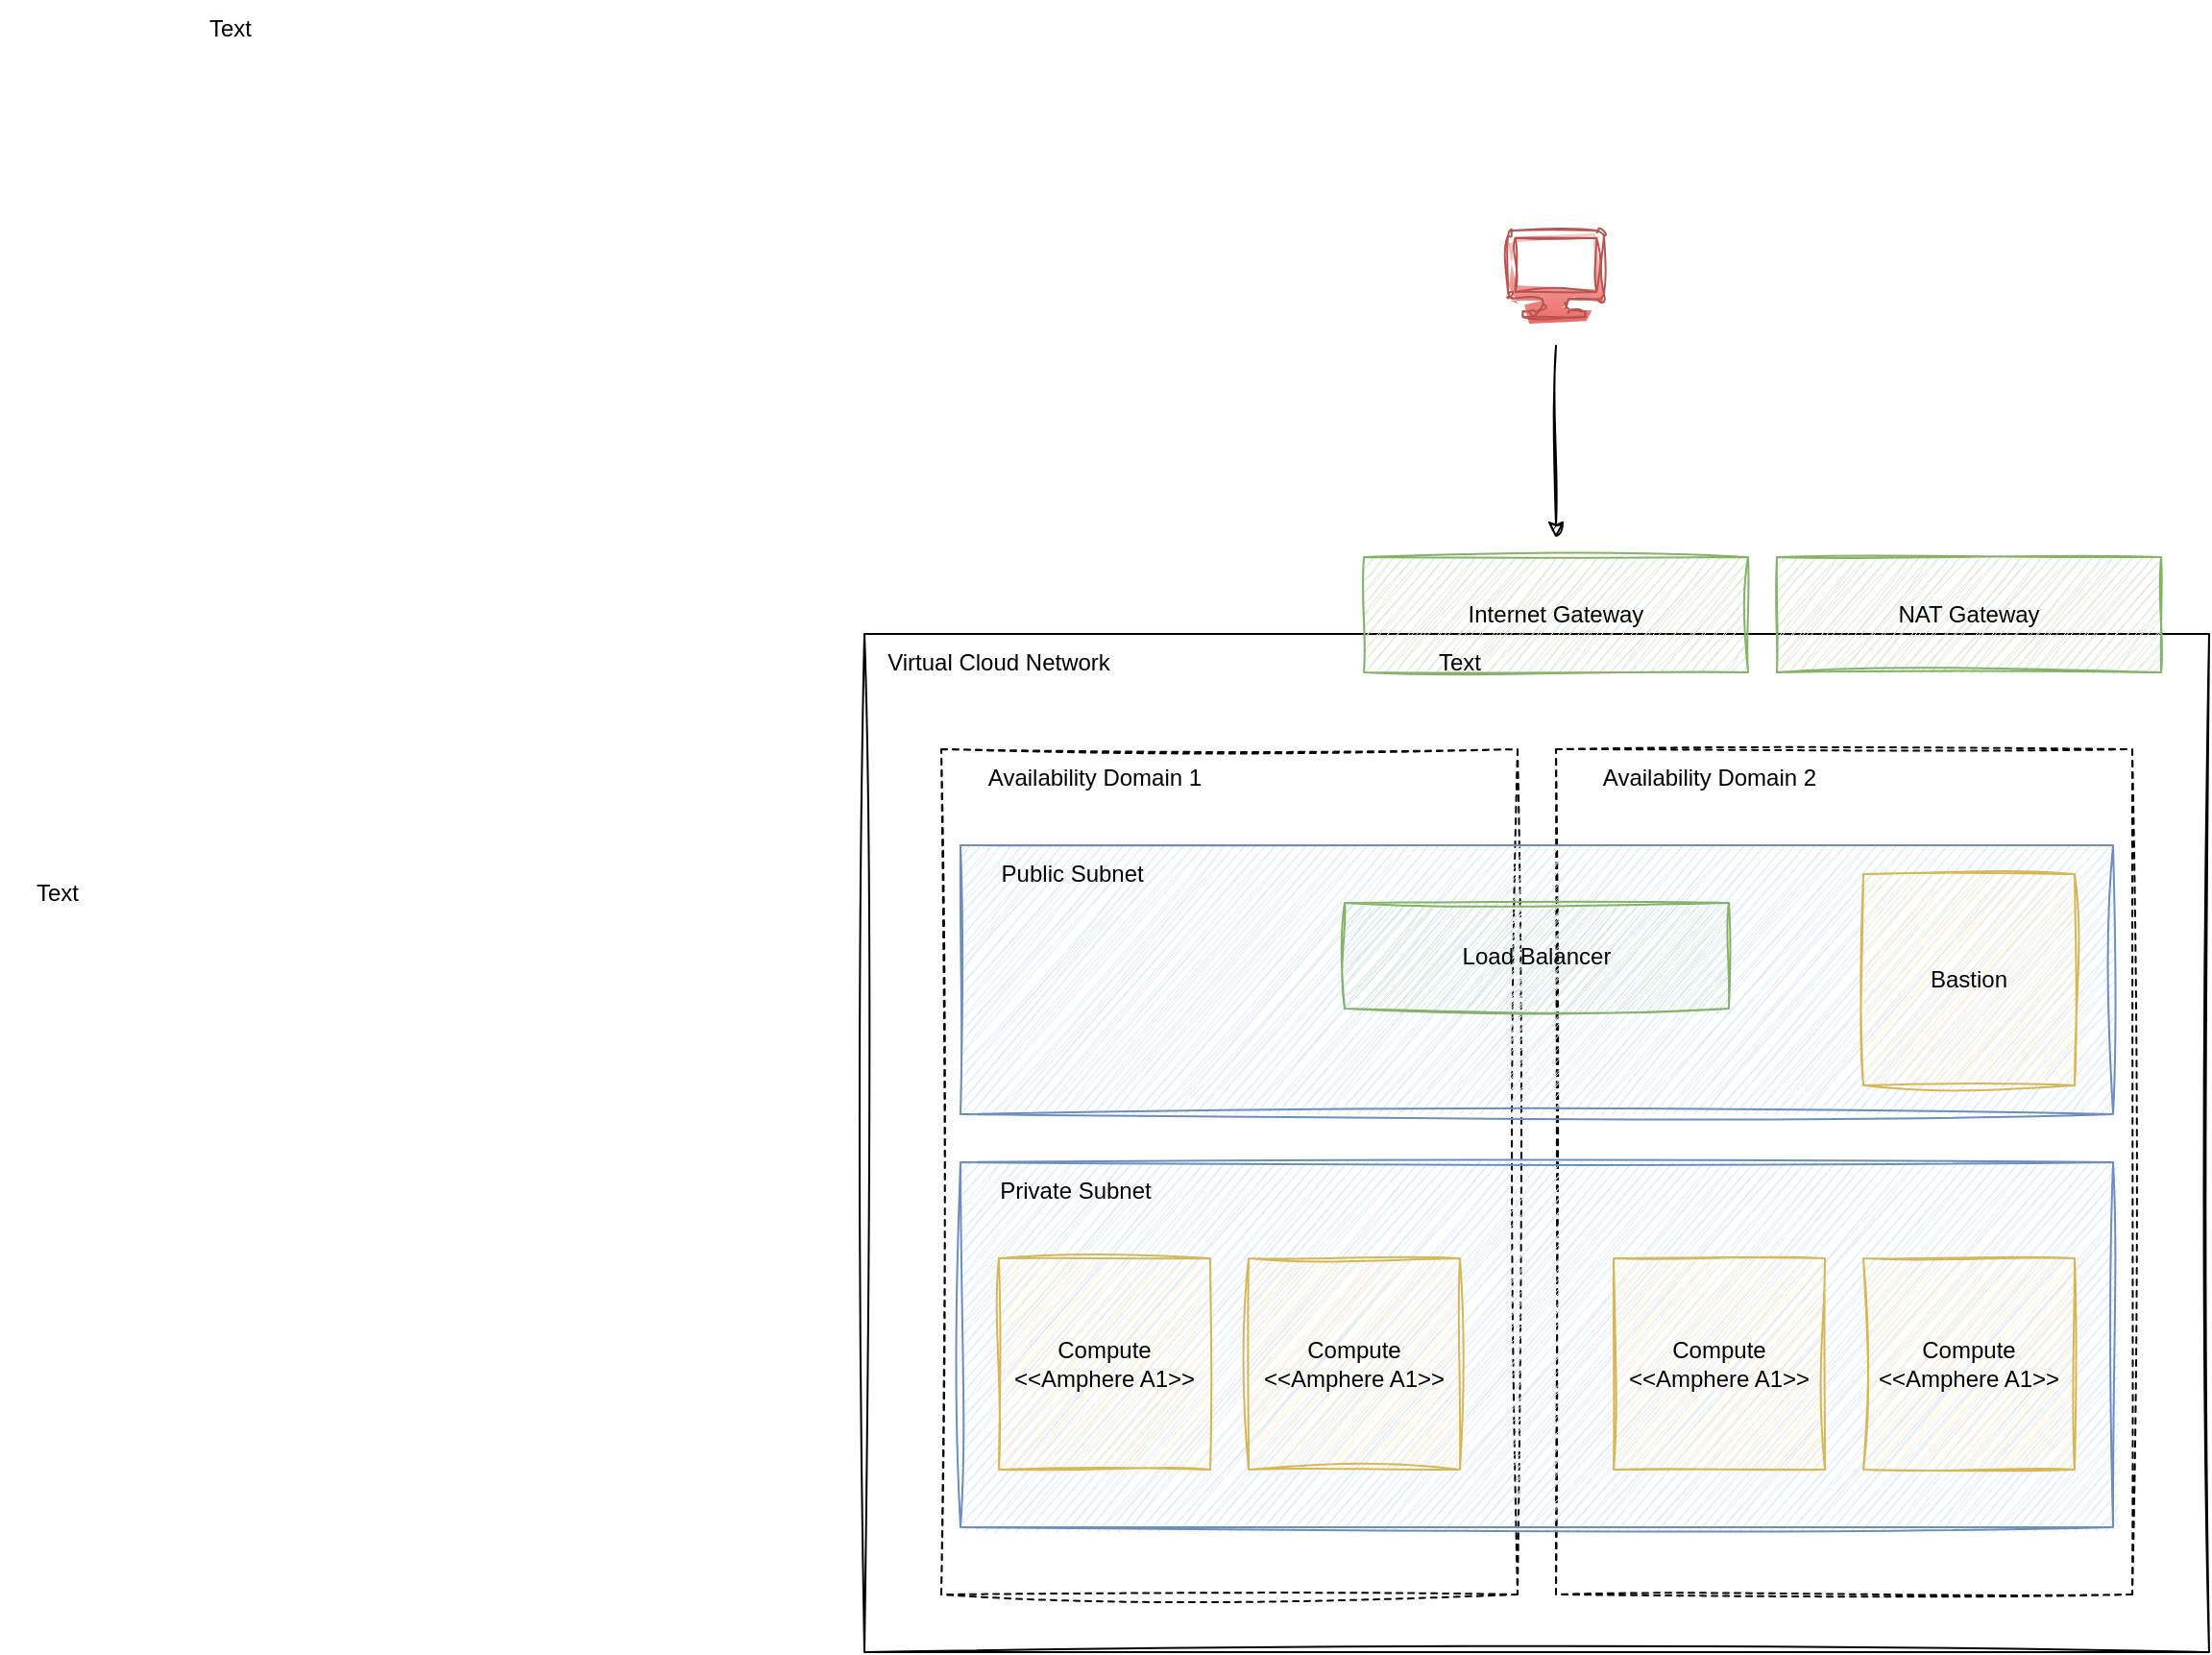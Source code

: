 <mxfile version="22.1.22" type="embed">
  <diagram name="Page-1" id="G_nZHgjRBSkkGds4IOXa">
    <mxGraphModel dx="2503" dy="2304" grid="1" gridSize="10" guides="1" tooltips="1" connect="1" arrows="1" fold="1" page="1" pageScale="1" pageWidth="827" pageHeight="1169" math="0" shadow="0">
      <root>
        <mxCell id="0" />
        <mxCell id="1" parent="0" />
        <mxCell id="_lgmHMdYkE0-OqMp8Hoj-1" value="" style="rounded=0;whiteSpace=wrap;html=1;sketch=1;curveFitting=1;jiggle=2;" parent="1" vertex="1">
          <mxGeometry x="100" y="250" width="700" height="530" as="geometry" />
        </mxCell>
        <mxCell id="_lgmHMdYkE0-OqMp8Hoj-28" value="" style="rounded=0;whiteSpace=wrap;html=1;sketch=1;curveFitting=1;jiggle=2;dashed=1;fillColor=none;" parent="1" vertex="1">
          <mxGeometry x="460" y="310" width="300" height="440" as="geometry" />
        </mxCell>
        <mxCell id="_lgmHMdYkE0-OqMp8Hoj-5" value="Virtual Cloud Network" style="text;html=1;align=center;verticalAlign=middle;whiteSpace=wrap;rounded=0;labelPosition=center;verticalLabelPosition=middle;" parent="1" vertex="1">
          <mxGeometry x="110" y="250" width="120" height="30" as="geometry" />
        </mxCell>
        <mxCell id="_lgmHMdYkE0-OqMp8Hoj-23" value="" style="rounded=0;whiteSpace=wrap;html=1;sketch=1;curveFitting=1;jiggle=2;dashed=1;" parent="1" vertex="1">
          <mxGeometry x="140" y="310" width="300" height="440" as="geometry" />
        </mxCell>
        <mxCell id="_lgmHMdYkE0-OqMp8Hoj-3" value="" style="rounded=0;whiteSpace=wrap;html=1;fillColor=#dae8fc;strokeColor=#6c8ebf;sketch=1;curveFitting=1;jiggle=2;" parent="1" vertex="1">
          <mxGeometry x="150" y="525" width="600" height="190" as="geometry" />
        </mxCell>
        <mxCell id="_lgmHMdYkE0-OqMp8Hoj-6" value="Private Subnet" style="text;html=1;align=center;verticalAlign=middle;whiteSpace=wrap;rounded=0;" parent="1" vertex="1">
          <mxGeometry x="100" y="525" width="220" height="30" as="geometry" />
        </mxCell>
        <mxCell id="_lgmHMdYkE0-OqMp8Hoj-8" value="Compute &amp;lt;&amp;lt;Amphere A1&amp;gt;&amp;gt;" style="whiteSpace=wrap;html=1;aspect=fixed;fillColor=#fff2cc;strokeColor=#d6b656;sketch=1;curveFitting=1;jiggle=2;" parent="1" vertex="1">
          <mxGeometry x="170" y="575" width="110" height="110" as="geometry" />
        </mxCell>
        <mxCell id="_lgmHMdYkE0-OqMp8Hoj-13" value="Compute &amp;lt;&amp;lt;Amphere A1&amp;gt;&amp;gt;" style="whiteSpace=wrap;html=1;aspect=fixed;fillColor=#fff2cc;strokeColor=#d6b656;sketch=1;curveFitting=1;jiggle=2;" parent="1" vertex="1">
          <mxGeometry x="490" y="575" width="110" height="110" as="geometry" />
        </mxCell>
        <mxCell id="_lgmHMdYkE0-OqMp8Hoj-14" value="Compute &amp;lt;&amp;lt;Amphere A1&amp;gt;&amp;gt;" style="whiteSpace=wrap;html=1;aspect=fixed;fillColor=#fff2cc;strokeColor=#d6b656;sketch=1;curveFitting=1;jiggle=2;" parent="1" vertex="1">
          <mxGeometry x="300" y="575" width="110" height="110" as="geometry" />
        </mxCell>
        <mxCell id="_lgmHMdYkE0-OqMp8Hoj-15" value="Compute &amp;lt;&amp;lt;Amphere A1&amp;gt;&amp;gt;" style="whiteSpace=wrap;html=1;aspect=fixed;fillColor=#fff2cc;strokeColor=#d6b656;sketch=1;curveFitting=1;jiggle=2;" parent="1" vertex="1">
          <mxGeometry x="620" y="575" width="110" height="110" as="geometry" />
        </mxCell>
        <mxCell id="_lgmHMdYkE0-OqMp8Hoj-21" value="" style="rounded=0;whiteSpace=wrap;html=1;fillColor=#dae8fc;strokeColor=#6c8ebf;sketch=1;curveFitting=1;jiggle=2;" parent="1" vertex="1">
          <mxGeometry x="150" y="360" width="600" height="140" as="geometry" />
        </mxCell>
        <mxCell id="_lgmHMdYkE0-OqMp8Hoj-22" value="Public Subnet&amp;nbsp;" style="text;html=1;align=center;verticalAlign=middle;whiteSpace=wrap;rounded=0;" parent="1" vertex="1">
          <mxGeometry x="100" y="360" width="220" height="30" as="geometry" />
        </mxCell>
        <mxCell id="_lgmHMdYkE0-OqMp8Hoj-20" value="Load Balancer" style="rounded=0;whiteSpace=wrap;html=1;fillColor=#d5e8d4;strokeColor=#82b366;sketch=1;curveFitting=1;jiggle=2;" parent="1" vertex="1">
          <mxGeometry x="350" y="390" width="200" height="55" as="geometry" />
        </mxCell>
        <mxCell id="_lgmHMdYkE0-OqMp8Hoj-26" value="Availability Domain 1" style="text;html=1;align=center;verticalAlign=middle;whiteSpace=wrap;rounded=0;" parent="1" vertex="1">
          <mxGeometry x="110" y="310" width="220" height="30" as="geometry" />
        </mxCell>
        <mxCell id="_lgmHMdYkE0-OqMp8Hoj-29" value="Availability Domain 2" style="text;html=1;align=center;verticalAlign=middle;whiteSpace=wrap;rounded=0;" parent="1" vertex="1">
          <mxGeometry x="430" y="310" width="220" height="30" as="geometry" />
        </mxCell>
        <mxCell id="_lgmHMdYkE0-OqMp8Hoj-31" value="" style="sketch=1;aspect=fixed;pointerEvents=1;shadow=0;dashed=0;html=1;strokeColor=#b85450;labelPosition=center;verticalLabelPosition=bottom;verticalAlign=top;align=center;fillColor=#f8cecc;shape=mxgraph.azure.computer;curveFitting=1;jiggle=2;gradientColor=#ea6b66;" parent="1" vertex="1">
          <mxGeometry x="435" y="40" width="50" height="45" as="geometry" />
        </mxCell>
        <mxCell id="_lgmHMdYkE0-OqMp8Hoj-32" value="" style="endArrow=classic;html=1;rounded=0;sketch=1;curveFitting=1;jiggle=2;" parent="1" edge="1">
          <mxGeometry width="50" height="50" relative="1" as="geometry">
            <mxPoint x="460" y="100" as="sourcePoint" />
            <mxPoint x="460" y="200" as="targetPoint" />
          </mxGeometry>
        </mxCell>
        <mxCell id="_lgmHMdYkE0-OqMp8Hoj-34" value="Bastion" style="whiteSpace=wrap;html=1;aspect=fixed;fillColor=#fff2cc;strokeColor=#d6b656;sketch=1;curveFitting=1;jiggle=2;" parent="1" vertex="1">
          <mxGeometry x="620" y="375" width="110" height="110" as="geometry" />
        </mxCell>
        <mxCell id="_lgmHMdYkE0-OqMp8Hoj-18" value="Internet Gateway" style="rounded=0;whiteSpace=wrap;html=1;fillColor=#d5e8d4;strokeColor=#82b366;sketch=1;curveFitting=1;jiggle=2;" parent="1" vertex="1">
          <mxGeometry x="360" y="210" width="200" height="60" as="geometry" />
        </mxCell>
        <mxCell id="_lgmHMdYkE0-OqMp8Hoj-30" value="NAT Gateway" style="rounded=0;whiteSpace=wrap;html=1;fillColor=#d5e8d4;strokeColor=#82b366;sketch=1;curveFitting=1;jiggle=2;" parent="1" vertex="1">
          <mxGeometry x="575" y="210" width="200" height="60" as="geometry" />
        </mxCell>
        <mxCell id="2" value="Text" style="text;strokeColor=none;align=center;fillColor=none;html=1;verticalAlign=middle;whiteSpace=wrap;rounded=0;" vertex="1" parent="1">
          <mxGeometry x="-350" y="370" width="60" height="30" as="geometry" />
        </mxCell>
        <mxCell id="3" value="Text" style="text;strokeColor=none;align=center;fillColor=none;html=1;verticalAlign=middle;whiteSpace=wrap;rounded=0;" vertex="1" parent="1">
          <mxGeometry x="380" y="250" width="60" height="30" as="geometry" />
        </mxCell>
        <mxCell id="4" value="Text" style="text;strokeColor=none;align=center;fillColor=none;html=1;verticalAlign=middle;whiteSpace=wrap;rounded=0;" vertex="1" parent="1">
          <mxGeometry x="-260" y="-80" width="60" height="30" as="geometry" />
        </mxCell>
      </root>
    </mxGraphModel>
  </diagram>
</mxfile>
